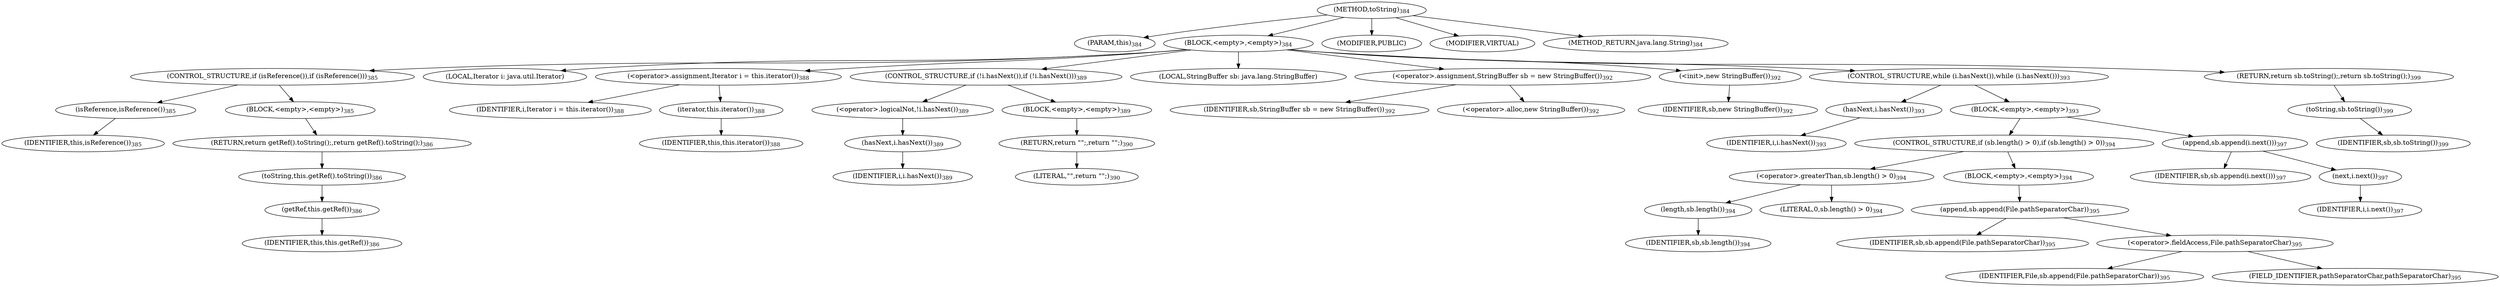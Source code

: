 digraph "toString" {  
"842" [label = <(METHOD,toString)<SUB>384</SUB>> ]
"85" [label = <(PARAM,this)<SUB>384</SUB>> ]
"843" [label = <(BLOCK,&lt;empty&gt;,&lt;empty&gt;)<SUB>384</SUB>> ]
"844" [label = <(CONTROL_STRUCTURE,if (isReference()),if (isReference()))<SUB>385</SUB>> ]
"845" [label = <(isReference,isReference())<SUB>385</SUB>> ]
"84" [label = <(IDENTIFIER,this,isReference())<SUB>385</SUB>> ]
"846" [label = <(BLOCK,&lt;empty&gt;,&lt;empty&gt;)<SUB>385</SUB>> ]
"847" [label = <(RETURN,return getRef().toString();,return getRef().toString();)<SUB>386</SUB>> ]
"848" [label = <(toString,this.getRef().toString())<SUB>386</SUB>> ]
"849" [label = <(getRef,this.getRef())<SUB>386</SUB>> ]
"86" [label = <(IDENTIFIER,this,this.getRef())<SUB>386</SUB>> ]
"850" [label = <(LOCAL,Iterator i: java.util.Iterator)> ]
"851" [label = <(&lt;operator&gt;.assignment,Iterator i = this.iterator())<SUB>388</SUB>> ]
"852" [label = <(IDENTIFIER,i,Iterator i = this.iterator())<SUB>388</SUB>> ]
"853" [label = <(iterator,this.iterator())<SUB>388</SUB>> ]
"87" [label = <(IDENTIFIER,this,this.iterator())<SUB>388</SUB>> ]
"854" [label = <(CONTROL_STRUCTURE,if (!i.hasNext()),if (!i.hasNext()))<SUB>389</SUB>> ]
"855" [label = <(&lt;operator&gt;.logicalNot,!i.hasNext())<SUB>389</SUB>> ]
"856" [label = <(hasNext,i.hasNext())<SUB>389</SUB>> ]
"857" [label = <(IDENTIFIER,i,i.hasNext())<SUB>389</SUB>> ]
"858" [label = <(BLOCK,&lt;empty&gt;,&lt;empty&gt;)<SUB>389</SUB>> ]
"859" [label = <(RETURN,return &quot;&quot;;,return &quot;&quot;;)<SUB>390</SUB>> ]
"860" [label = <(LITERAL,&quot;&quot;,return &quot;&quot;;)<SUB>390</SUB>> ]
"89" [label = <(LOCAL,StringBuffer sb: java.lang.StringBuffer)> ]
"861" [label = <(&lt;operator&gt;.assignment,StringBuffer sb = new StringBuffer())<SUB>392</SUB>> ]
"862" [label = <(IDENTIFIER,sb,StringBuffer sb = new StringBuffer())<SUB>392</SUB>> ]
"863" [label = <(&lt;operator&gt;.alloc,new StringBuffer())<SUB>392</SUB>> ]
"864" [label = <(&lt;init&gt;,new StringBuffer())<SUB>392</SUB>> ]
"88" [label = <(IDENTIFIER,sb,new StringBuffer())<SUB>392</SUB>> ]
"865" [label = <(CONTROL_STRUCTURE,while (i.hasNext()),while (i.hasNext()))<SUB>393</SUB>> ]
"866" [label = <(hasNext,i.hasNext())<SUB>393</SUB>> ]
"867" [label = <(IDENTIFIER,i,i.hasNext())<SUB>393</SUB>> ]
"868" [label = <(BLOCK,&lt;empty&gt;,&lt;empty&gt;)<SUB>393</SUB>> ]
"869" [label = <(CONTROL_STRUCTURE,if (sb.length() &gt; 0),if (sb.length() &gt; 0))<SUB>394</SUB>> ]
"870" [label = <(&lt;operator&gt;.greaterThan,sb.length() &gt; 0)<SUB>394</SUB>> ]
"871" [label = <(length,sb.length())<SUB>394</SUB>> ]
"872" [label = <(IDENTIFIER,sb,sb.length())<SUB>394</SUB>> ]
"873" [label = <(LITERAL,0,sb.length() &gt; 0)<SUB>394</SUB>> ]
"874" [label = <(BLOCK,&lt;empty&gt;,&lt;empty&gt;)<SUB>394</SUB>> ]
"875" [label = <(append,sb.append(File.pathSeparatorChar))<SUB>395</SUB>> ]
"876" [label = <(IDENTIFIER,sb,sb.append(File.pathSeparatorChar))<SUB>395</SUB>> ]
"877" [label = <(&lt;operator&gt;.fieldAccess,File.pathSeparatorChar)<SUB>395</SUB>> ]
"878" [label = <(IDENTIFIER,File,sb.append(File.pathSeparatorChar))<SUB>395</SUB>> ]
"879" [label = <(FIELD_IDENTIFIER,pathSeparatorChar,pathSeparatorChar)<SUB>395</SUB>> ]
"880" [label = <(append,sb.append(i.next()))<SUB>397</SUB>> ]
"881" [label = <(IDENTIFIER,sb,sb.append(i.next()))<SUB>397</SUB>> ]
"882" [label = <(next,i.next())<SUB>397</SUB>> ]
"883" [label = <(IDENTIFIER,i,i.next())<SUB>397</SUB>> ]
"884" [label = <(RETURN,return sb.toString();,return sb.toString();)<SUB>399</SUB>> ]
"885" [label = <(toString,sb.toString())<SUB>399</SUB>> ]
"886" [label = <(IDENTIFIER,sb,sb.toString())<SUB>399</SUB>> ]
"887" [label = <(MODIFIER,PUBLIC)> ]
"888" [label = <(MODIFIER,VIRTUAL)> ]
"889" [label = <(METHOD_RETURN,java.lang.String)<SUB>384</SUB>> ]
  "842" -> "85" 
  "842" -> "843" 
  "842" -> "887" 
  "842" -> "888" 
  "842" -> "889" 
  "843" -> "844" 
  "843" -> "850" 
  "843" -> "851" 
  "843" -> "854" 
  "843" -> "89" 
  "843" -> "861" 
  "843" -> "864" 
  "843" -> "865" 
  "843" -> "884" 
  "844" -> "845" 
  "844" -> "846" 
  "845" -> "84" 
  "846" -> "847" 
  "847" -> "848" 
  "848" -> "849" 
  "849" -> "86" 
  "851" -> "852" 
  "851" -> "853" 
  "853" -> "87" 
  "854" -> "855" 
  "854" -> "858" 
  "855" -> "856" 
  "856" -> "857" 
  "858" -> "859" 
  "859" -> "860" 
  "861" -> "862" 
  "861" -> "863" 
  "864" -> "88" 
  "865" -> "866" 
  "865" -> "868" 
  "866" -> "867" 
  "868" -> "869" 
  "868" -> "880" 
  "869" -> "870" 
  "869" -> "874" 
  "870" -> "871" 
  "870" -> "873" 
  "871" -> "872" 
  "874" -> "875" 
  "875" -> "876" 
  "875" -> "877" 
  "877" -> "878" 
  "877" -> "879" 
  "880" -> "881" 
  "880" -> "882" 
  "882" -> "883" 
  "884" -> "885" 
  "885" -> "886" 
}
